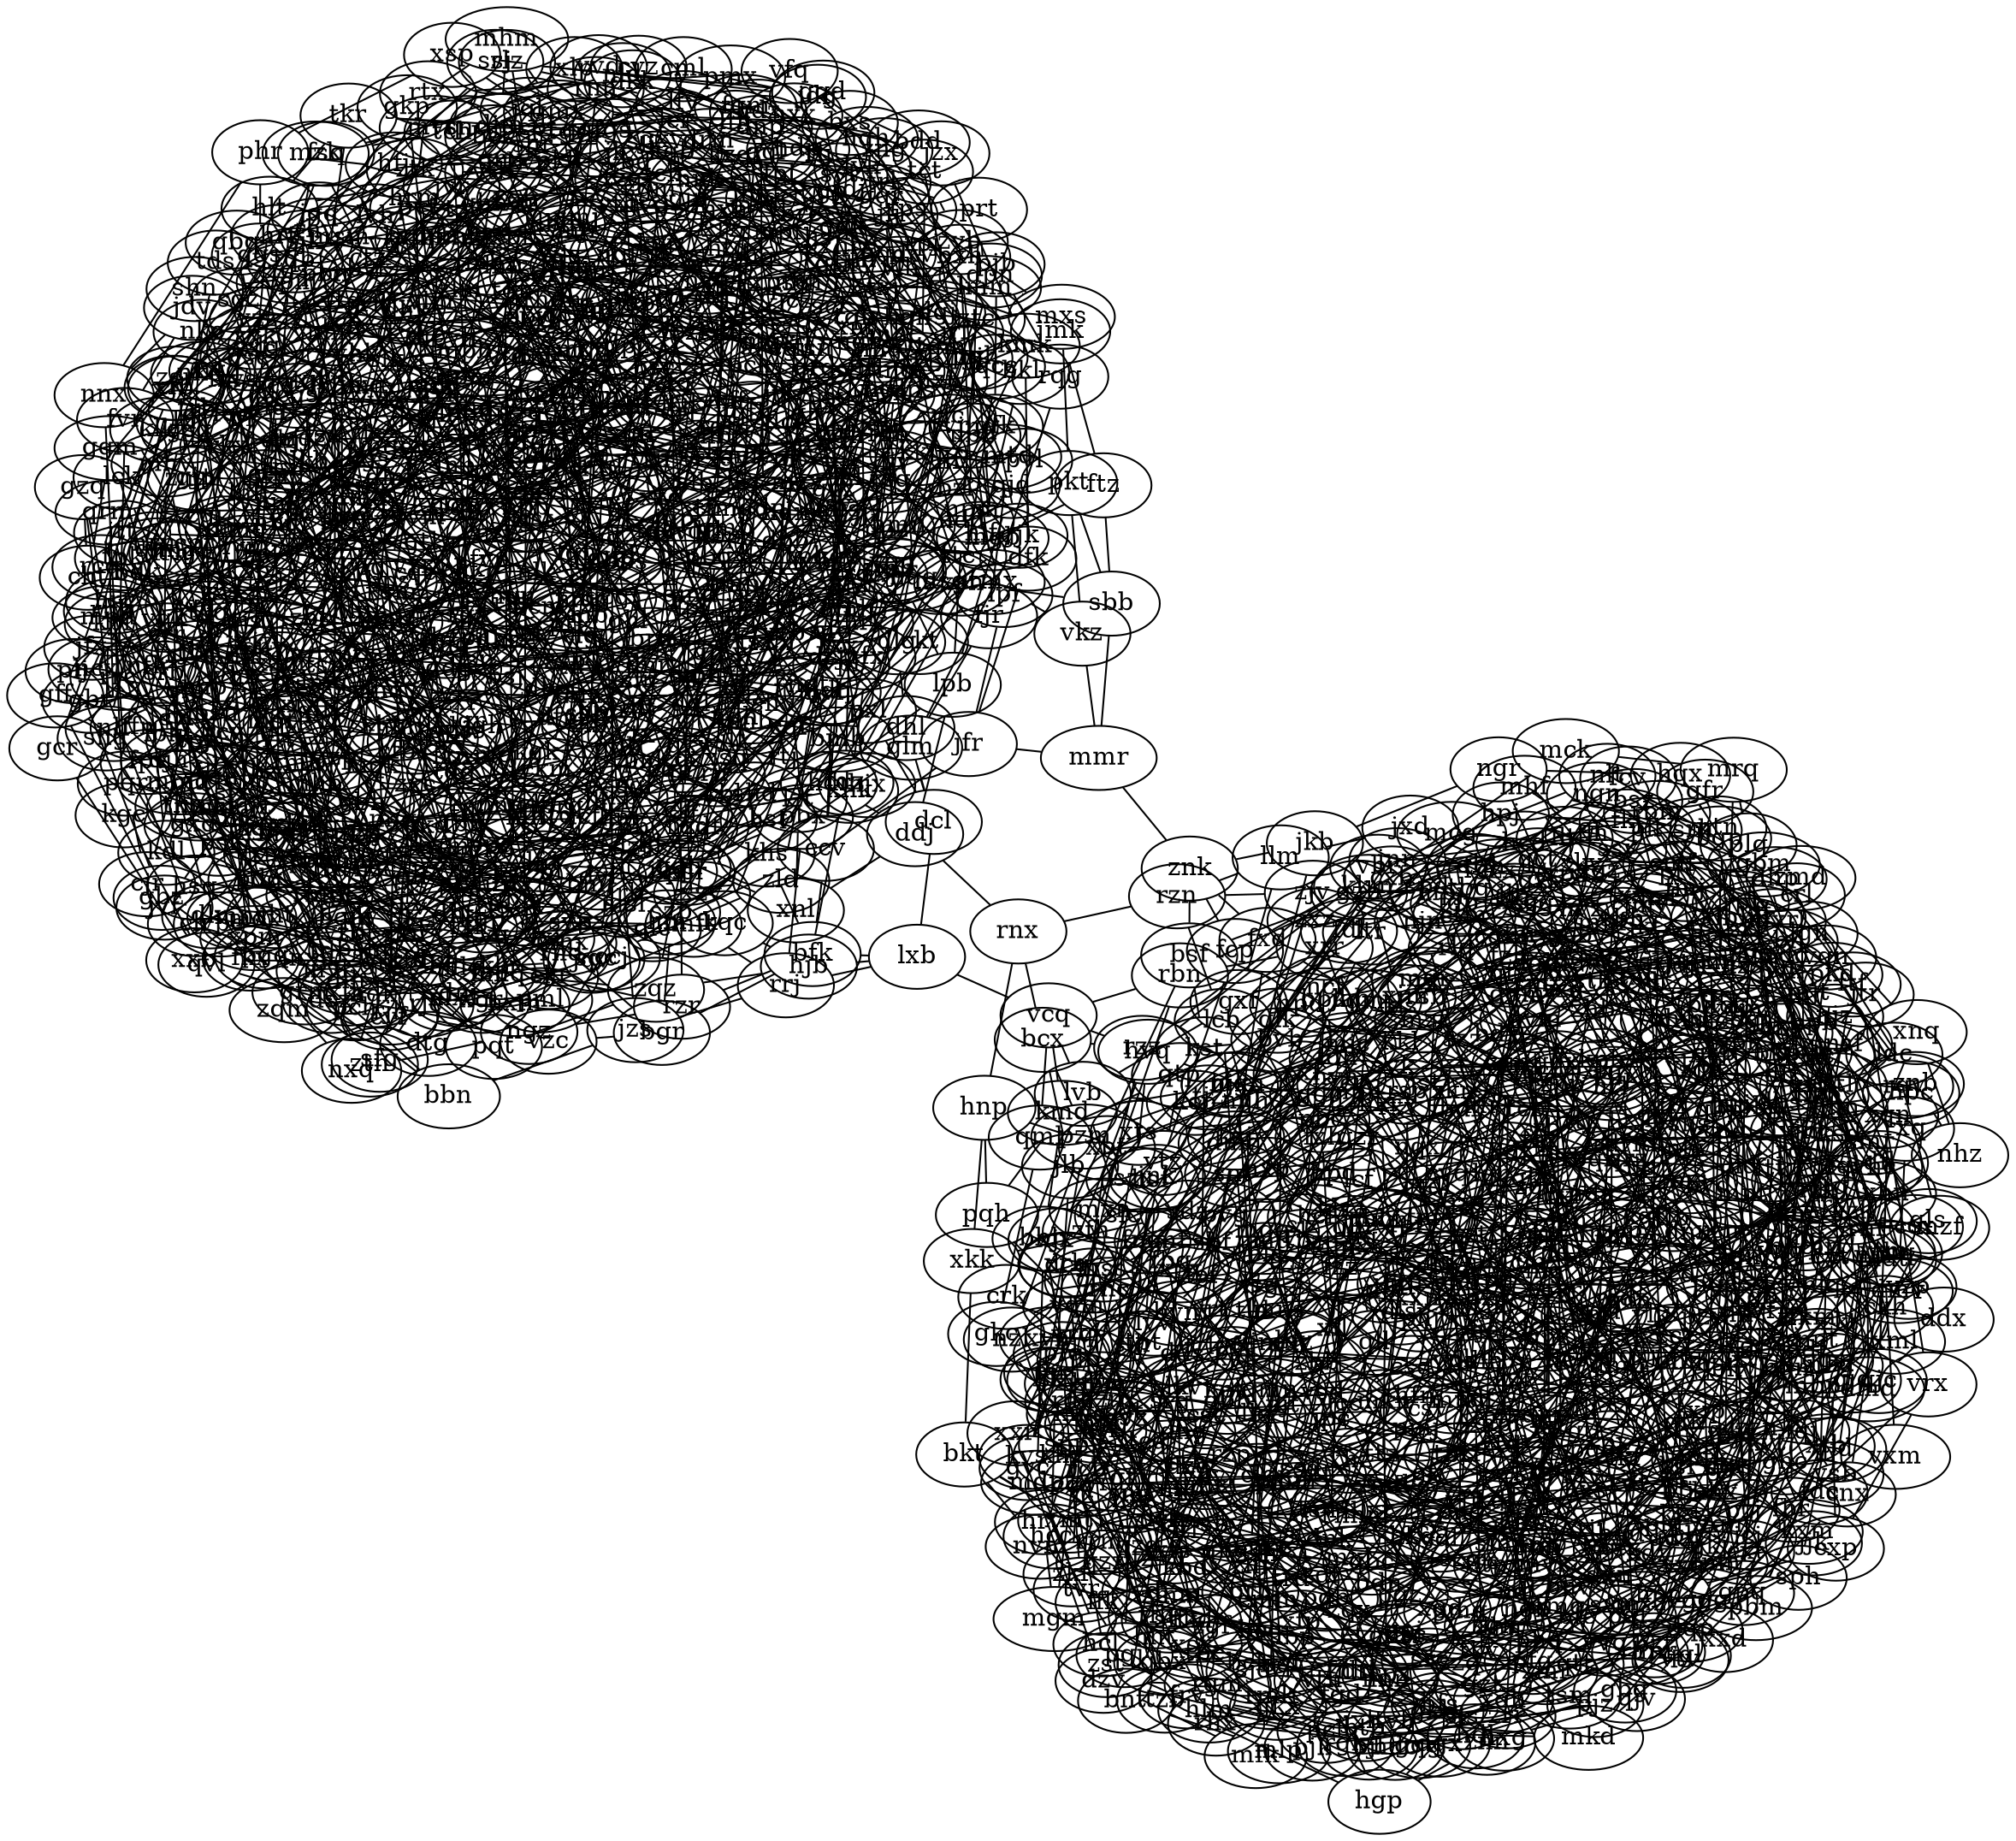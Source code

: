 graph G {
  layout = neato;
  mxr -- qgn;
  mxr -- jjg;
  mxr -- gdm;
  lmm -- hdm;
  lmm -- zng;
  lmm -- smb;
  kzf -- dqp;
  kzf -- xcr;
  kzf -- xhz;
  kzf -- gbb;
  kzf -- cql;
  zzn -- szc;
  zzn -- htq;
  zzn -- bkp;
  zzn -- rxh;
  qml -- qtp;
  qml -- gkc;
  fng -- rcb;
  fng -- jlb;
  fng -- njt;
  plq -- dbs;
  dmd -- ksd;
  kxv -- cxz;
  kxv -- ggg;
  kxv -- ccx;
  kxv -- zrr;
  hgr -- mvk;
  hgr -- nph;
  hgr -- vlz;
  xqn -- stl;
  snv -- gfd;
  snv -- nlk;
  snv -- qhn;
  snv -- vtk;
  qcg -- kcc;
  qcg -- nzq;
  mtd -- trl;
  mtd -- gmv;
  mtd -- fjr;
  mtd -- gfk;
  jxd -- llm;
  shr -- sjv;
  shr -- xfv;
  fct -- lzv;
  fct -- stk;
  fct -- qll;
  zzg -- ngn;
  zzg -- qdj;
  fvr -- rxs;
  xxb -- zqm;
  jlb -- stt;
  lkb -- vpt;
  lkb -- mqk;
  lkb -- kxp;
  vfg -- tjm;
  vfg -- pgh;
  lpb -- hst;
  kvz -- rlv;
  ztq -- hpn;
  ztq -- lmx;
  ztq -- pfg;
  ztq -- vnd;
  ztq -- ccz;
  ckr -- snk;
  ckr -- rzr;
  ckr -- mcj;
  fqz -- ksd;
  fqz -- dbs;
  fqz -- fzh;
  lkf -- smm;
  qcz -- rlm;
  mgr -- snx;
  xjs -- ghl;
  xjs -- qxv;
  xjs -- qhq;
  xjs -- lbq;
  mpf -- fsn;
  mpf -- chk;
  mpf -- szg;
  mpf -- lfh;
  gpq -- hdl;
  gpq -- jcj;
  gpq -- vvq;
  gpq -- xjp;
  gpq -- tvf;
  zkf -- mdp;
  zxb -- qff;
  zxb -- cjb;
  zxb -- lxs;
  brq -- vtg;
  brq -- mzx;
  gzt -- gkx;
  gzt -- dxn;
  dps -- tqm;
  dps -- hlf;
  dps -- gqr;
  lpr -- vfb;
  lpr -- jql;
  qgl -- mkd;
  qgl -- sxm;
  hsl -- bdn;
  hsl -- dlc;
  nzf -- hlv;
  jfx -- mdl;
  jfx -- jtt;
  chk -- ktq;
  chk -- ggb;
  frd -- rxs;
  frd -- fbm;
  frd -- lxs;
  nzc -- pnl;
  nzc -- llg;
  nzc -- rln;
  nhv -- lkf;
  nhv -- njf;
  nhv -- dbr;
  mdz -- bfj;
  mdz -- rzs;
  mdz -- hsl;
  mdz -- kvt;
  tfx -- qdf;
  tfx -- xhk;
  tfx -- msg;
  tfx -- rlm;
  tfx -- qvz;
  fzz -- lbv;
  fzz -- gmj;
  fzz -- vlk;
  fzz -- csc;
  fzz -- krt;
  brn -- gbp;
  brn -- hlv;
  brn -- cqf;
  vtz -- qtp;
  vtz -- xbt;
  vtz -- nvn;
  xph -- shd;
  xph -- zjc;
  xph -- nxr;
  jlj -- xnf;
  jlj -- xgp;
  jlj -- hgj;
  dmg -- fxd;
  dmg -- tgh;
  dmg -- mjh;
  dmg -- llq;
  tzv -- xbk;
  tzv -- kvn;
  tzv -- dfg;
  tzv -- mgd;
  nlg -- vjn;
  nlg -- fmv;
  nlg -- bdl;
  mnt -- vnq;
  mnt -- ggs;
  mnt -- fsc;
  mnt -- mjt;
  fxj -- ljv;
  fxj -- gbh;
  fxj -- fbh;
  fxj -- shd;
  dfz -- ckt;
  trl -- cml;
  trl -- cvz;
  nvl -- dgl;
  nvl -- hjx;
  nvl -- tqh;
  nvl -- fbm;
  rpx -- pqf;
  rpx -- mxl;
  rpx -- ttz;
  nnn -- tkd;
  nnn -- bbh;
  nnn -- mkn;
  hjk -- pmd;
  hjk -- lmx;
  hjk -- qtp;
  hjk -- kmd;
  hjk -- jnn;
  rlz -- hrt;
  rlz -- qlr;
  lpg -- bps;
  lpg -- hqv;
  jqh -- hdh;
  jqh -- tqm;
  qbc -- bfc;
  qbc -- pkv;
  qbc -- fct;
  qbc -- rrm;
  qbc -- xqj;
  pzj -- njf;
  pzj -- lkf;
  pzj -- txr;
  pzj -- rsv;
  grm -- psl;
  grm -- kgz;
  sjh -- ctm;
  sjh -- stt;
  mqk -- lsx;
  mqk -- lbk;
  qzz -- jlp;
  qzz -- sff;
  qzz -- njt;
  cnq -- lxn;
  cnq -- tbz;
  cnq -- hcf;
  cnq -- flc;
  cnq -- pkv;
  cnq -- mvh;
  cnq -- xxn;
  smf -- tzg;
  rrj -- jzs;
  rrj -- mft;
  hfp -- hfs;
  hfp -- ptl;
  hfp -- fbh;
  hfp -- ptx;
  cgn -- hdh;
  cgn -- vpt;
  cgn -- ngh;
  cgn -- shv;
  dhr -- cqq;
  dhr -- zpb;
  dhr -- lrv;
  dhr -- vhk;
  sdl -- jcz;
  sdl -- pvt;
  rcs -- jtr;
  rcs -- qfk;
  rlt -- pbn;
  rlt -- dfm;
  rlt -- nnk;
  rlt -- hnk;
  xpm -- dlv;
  xpm -- kgp;
  hvq -- vcq;
  hvq -- bvb;
  hvq -- szx;
  hvq -- zxz;
  hvq -- tjz;
  fjs -- jtr;
  fjs -- nlq;
  fjs -- kbr;
  fjs -- sjn;
  qgs -- tcg;
  qgs -- sgm;
  qgs -- phr;
  qbp -- fhh;
  fnz -- fxr;
  fnz -- phj;
  fnz -- tld;
  bsz -- gfr;
  bsz -- gzb;
  bsz -- skc;
  bsz -- hhn;
  nlq -- njf;
  nlq -- nds;
  ghl -- kvg;
  ghl -- vvm;
  nlk -- djc;
  nlk -- sgl;
  nlk -- bqn;
  mfs -- txj;
  mfs -- qjd;
  mfs -- ktx;
  mfs -- vtx;
  vfd -- ktq;
  vfd -- gqk;
  vfd -- kzx;
  vpt -- trt;
  vpt -- czs;
  nfl -- clg;
  nfl -- qmx;
  nfl -- hbf;
  nfl -- hdp;
  qtk -- jvf;
  qtk -- bsm;
  qtk -- vzr;
  qtk -- ncx;
  qtk -- plv;
  xfl -- fkf;
  xfl -- fcr;
  xfl -- fqz;
  xfl -- qhm;
  vxm -- xtm;
  bbh -- fdr;
  bbh -- nds;
  vpl -- ckt;
  vpl -- zxr;
  vpl -- qsv;
  vpl -- gjk;
  vpl -- rjr;
  khh -- qmn;
  khh -- qfk;
  cxb -- rbm;
  ptl -- dcc;
  ptl -- vtx;
  ptl -- cft;
  xpx -- lqr;
  xmt -- tpx;
  xmt -- tpt;
  qsp -- gqx;
  qsp -- qlz;
  fgd -- bjl;
  fgd -- zrr;
  fgd -- vfn;
  pqd -- hqg;
  pqd -- bxs;
  gzf -- fcv;
  gzf -- mbf;
  gzf -- jxd;
  gzf -- cpb;
  ktx -- qnp;
  ktx -- cmd;
  lld -- tbz;
  bdd -- jdj;
  bdd -- gqr;
  xsn -- hmn;
  cqc -- qsc;
  cqc -- nmh;
  cqc -- vxt;
  cqc -- klk;
  hrl -- vvh;
  hrl -- lzv;
  xtm -- mtk;
  fmj -- xlb;
  fmj -- qbp;
  zsh -- szq;
  zsh -- jlc;
  zsh -- bfs;
  vsd -- txl;
  vsd -- cmm;
  nkk -- szp;
  nkk -- xrx;
  nkk -- kxp;
  tgh -- ngn;
  tgh -- flh;
  bfk -- ccv;
  bfk -- khs;
  bpl -- vfg;
  bpl -- pnl;
  bpl -- fgn;
  bpl -- kkj;
  bcg -- zqx;
  bcg -- zkf;
  bcg -- tld;
  kjq -- gvz;
  kjq -- vlp;
  kjq -- rnc;
  kjq -- fsc;
  qmx -- xjr;
  qmx -- bxs;
  bbz -- bnv;
  bbz -- bdx;
  fsc -- nds;
  fsc -- gmj;
  qgf -- gfd;
  qgf -- gtl;
  qgf -- jvs;
  qgf -- llg;
  qgf -- jjz;
  vff -- mgr;
  vff -- cvt;
  vff -- ssv;
  bps -- cgj;
  lck -- fnl;
  hrr -- qcm;
  hrr -- tcg;
  hrr -- cqq;
  kgc -- nnx;
  kgc -- qvl;
  kgc -- zjj;
  kgc -- pqr;
  xbp -- zmt;
  ttx -- lrp;
  tzg -- slt;
  tzg -- rlv;
  pcl -- mkd;
  pcl -- gkx;
  lnn -- zxj;
  lnn -- kvg;
  lnn -- xhk;
  bzl -- gsv;
  bzl -- kmk;
  bzl -- qdf;
  zxn -- qff;
  zxn -- nnq;
  rqv -- qxj;
  rqv -- lgn;
  rqv -- dcr;
  hhk -- prl;
  hhk -- flh;
  hhk -- ccx;
  qmd -- ngh;
  qmd -- sjf;
  qmd -- cnb;
  qzg -- sdz;
  cqf -- hbf;
  bzm -- jrb;
  bzm -- hqv;
  dhg -- drl;
  dhg -- dmg;
  dhg -- fdr;
  jtc -- lpg;
  pck -- qcc;
  pck -- hsx;
  pck -- dpz;
  pck -- nqh;
  pck -- dnt;
  znk -- bsf;
  znk -- fxd;
  znk -- mmr;
  znk -- jkb;
  jnp -- pnl;
  jnp -- vfg;
  jnp -- kgs;
  jnp -- shv;
  jnp -- vmt;
  jnp -- hrh;
  llb -- bvb;
  llb -- plq;
  hhb -- hlv;
  hhb -- mnx;
  hhb -- pvq;
  hhb -- vlv;
  hhb -- bjp;
  nhg -- fvb;
  xkk -- sdz;
  hzf -- fcv;
  cpz -- zln;
  cpz -- bfj;
  fjc -- fqz;
  fjc -- mvk;
  csg -- bzc;
  csg -- lmx;
  csg -- dls;
  csg -- mtk;
  lbx -- mxl;
  lbx -- rql;
  lbx -- gkc;
  lbx -- bdn;
  nqx -- szz;
  nqx -- bzc;
  nqx -- snt;
  nqx -- vvl;
  nqx -- snx;
  nqx -- mfc;
  hsf -- ggq;
  hsf -- kmd;
  jcz -- hbp;
  qjc -- ksl;
  qjc -- xqn;
  xjl -- kzx;
  xjl -- fvm;
  nfc -- hlf;
  nfc -- dfk;
  nfc -- xmf;
  nfc -- qsr;
  kdl -- nfh;
  kdl -- jqn;
  kdl -- zkv;
  kdl -- tpj;
  hrs -- vmt;
  hrs -- smf;
  hrs -- zvb;
  hrs -- hgj;
  pxl -- xsq;
  pbm -- svm;
  pbm -- gkb;
  pbm -- xtb;
  pbm -- gjd;
  kvt -- xxd;
  kvt -- ggs;
  nkc -- bdk;
  nkc -- zmt;
  nkc -- qcz;
  zzp -- sln;
  zzp -- cmd;
  zzp -- tvg;
  rcv -- cpr;
  rcv -- plj;
  rcv -- fkx;
  rcv -- cqq;
  sjs -- ffq;
  sjs -- bps;
  psg -- xrd;
  psg -- mjr;
  psg -- vvn;
  qtt -- bnv;
  qtt -- bqf;
  qtt -- qxj;
  qtt -- smm;
  bgd -- btb;
  bgd -- tsm;
  bgd -- xrb;
  gxd -- tcg;
  tgr -- kvp;
  chp -- dpl;
  chp -- xbp;
  gzp -- kgp;
  gzp -- bps;
  gzp -- pdq;
  gzp -- nmd;
  fps -- lbq;
  ccj -- khs;
  ccj -- qnp;
  ftt -- tfj;
  ftt -- hdj;
  ftt -- sxm;
  ftt -- zzg;
  ftt -- cql;
  rzz -- vbr;
  dhl -- dlg;
  vkv -- mcj;
  vxq -- qrj;
  vxq -- xmg;
  vxq -- rkx;
  vxq -- qjg;
  pch -- dlt;
  pch -- fkx;
  pch -- qvl;
  pch -- ztn;
  lpf -- msg;
  lpf -- rlc;
  lpf -- jfr;
  rrh -- bqf;
  rrh -- rpg;
  bcx -- rnx;
  bcx -- pzm;
  bcx -- jlb;
  bcx -- rzz;
  lrh -- qbz;
  jmk -- ftz;
  jmk -- rqg;
  jmk -- hzn;
  jnq -- nmh;
  jnq -- mgb;
  jnq -- hzn;
  lzt -- ttc;
  txr -- hgr;
  vxt -- nnq;
  mcg -- bvb;
  mcg -- ctm;
  hxs -- xjp;
  hxs -- dmv;
  pqt -- vlv;
  pqt -- vtk;
  vns -- pxl;
  vns -- jqh;
  vns -- bzl;
  vns -- rgb;
  vns -- xph;
  vns -- gfd;
  hnk -- rkb;
  tkq -- lck;
  lbq -- hph;
  lbq -- lgk;
  hqh -- nxx;
  hqh -- vfq;
  hqh -- fjp;
  mjq -- cvf;
  mjq -- sjs;
  mjq -- ljm;
  rtt -- vpc;
  rtt -- rgx;
  rtt -- bqv;
  rtt -- bvv;
  ncx -- cqq;
  lvh -- mpb;
  lvh -- qhh;
  lvh -- chq;
  lvh -- nzf;
  pnj -- gjd;
  pnj -- sql;
  pnj -- cgx;
  pnj -- sls;
  ffk -- tbc;
  ffk -- rzp;
  ffk -- srg;
  ffk -- rrm;
  rxx -- hzf;
  rxx -- hpj;
  rxx -- cgx;
  rxx -- fnf;
  rxx -- fng;
  kkl -- kkq;
  kkl -- fqz;
  vbq -- mzf;
  vbq -- nvr;
  rkb -- xmf;
  pvg -- qmn;
  dsz -- ffx;
  dsz -- kgp;
  dsz -- hmq;
  dsz -- xxb;
  xml -- cql;
  xml -- qfk;
  xml -- lld;
  kbd -- lkf;
  kbd -- pcl;
  kbd -- vdj;
  bvk -- qcg;
  bvk -- nvg;
  bvk -- cpf;
  bvk -- vlr;
  ggb -- kqn;
  ggb -- tph;
  fkp -- dgl;
  fkp -- mdl;
  fkp -- nfc;
  gzz -- jsg;
  gzz -- mjh;
  mjh -- tbz;
  mjh -- jkb;
  tgn -- qnp;
  tgn -- cnb;
  bbb -- kmd;
  bbb -- mdp;
  bbb -- cxb;
  xzb -- xsr;
  xzb -- bkl;
  xzb -- tdq;
  phq -- hlm;
  phq -- dqp;
  phq -- kdj;
  cxp -- hpn;
  cxp -- nbg;
  cxp -- vrx;
  cxp -- dqp;
  ztc -- hqh;
  ztc -- ndd;
  ztc -- vqg;
  ztc -- nkt;
  vbt -- bcg;
  vbt -- skc;
  vbt -- vxm;
  vbt -- nnm;
  bqn -- ttc;
  bqn -- gqr;
  ttt -- kdz;
  ttt -- ccq;
  ttt -- txr;
  ttt -- fnf;
  ttt -- hcc;
  kls -- kkm;
  bvb -- hcf;
  dlv -- xhm;
  dlv -- lbk;
  hnl -- chp;
  hnl -- nhg;
  hnl -- tch;
  bgr -- bfk;
  xfs -- qcx;
  xfs -- qzg;
  rsb -- szx;
  rsb -- gcn;
  rsb -- qgn;
  rsb -- kbr;
  nlx -- xhm;
  nlx -- qdf;
  tdj -- dnj;
  tdj -- xrx;
  tdj -- jgh;
  tdj -- frd;
  qhj -- rpq;
  qhj -- xpf;
  qhj -- ghz;
  xhm -- vxt;
  rrn -- qmv;
  rrn -- cqz;
  rrn -- tjm;
  bhn -- kff;
  bhn -- tch;
  vjs -- ttc;
  vjs -- npb;
  vjs -- ttx;
  nmd -- pvt;
  nmd -- djc;
  nmd -- vzz;
  hfn -- bdl;
  hfn -- njt;
  hfn -- tbt;
  hfn -- tbl;
  cjb -- tpk;
  cjb -- nnc;
  mbf -- gmj;
  hlr -- jpk;
  hlr -- kls;
  hlr -- hhk;
  jjg -- vpk;
  jjg -- lld;
  jjg -- vbq;
  bnt -- lkv;
  bnt -- mlp;
  bnt -- zst;
  bnt -- rhx;
  fqq -- zmt;
  fqq -- vxt;
  fqq -- vhr;
  zfh -- rbn;
  zfh -- rzs;
  zfh -- gvz;
  zfh -- bbm;
  mxl -- xgd;
  qhg -- xfp;
  qhg -- qll;
  cmf -- rpl;
  smb -- xsn;
  smb -- dfm;
  trb -- smf;
  trb -- nrn;
  glk -- xts;
  glk -- xpx;
  glk -- vbr;
  glk -- szz;
  kzj -- lcf;
  srg -- mgr;
  fgs -- tkr;
  fgs -- qlr;
  fgs -- thd;
  fgs -- vlh;
  zjc -- cjz;
  zjc -- jqv;
  zrz -- hnk;
  zrz -- kkj;
  zrz -- tgr;
  zrz -- trl;
  zrz -- mgd;
  zrz -- vkv;
  xxf -- jlb;
  xxf -- ssg;
  xxf -- bdl;
  xxf -- lkv;
  xxf -- gqx;
  szf -- hhx;
  szf -- cvq;
  kzq -- nld;
  kzq -- nxv;
  kzq -- pqd;
  kzq -- dfg;
  bzc -- zkn;
  cjr -- vpc;
  snt -- lcb;
  snt -- qfx;
  snt -- klz;
  snt -- rcb;
  snt -- sml;
  ztf -- khh;
  ztf -- fgd;
  gmb -- jdq;
  gmb -- mgg;
  gmb -- rjr;
  ngh -- hmn;
  blx -- sht;
  blx -- nxh;
  blx -- xmf;
  bpk -- zkn;
  bpk -- bdx;
  htq -- cvq;
  htq -- sdf;
  htq -- xtb;
  hpn -- rgm;
  hpn -- bnv;
  hpn -- nlq;
  dkl -- fzn;
  dkl -- hdh;
  dkl -- lkb;
  kmk -- jzx;
  kmk -- lvk;
  kmk -- dfk;
  kmk -- bkl;
  tch -- qpm;
  gqd -- pmx;
  gqd -- hdp;
  vzz -- klk;
  tbc -- lbv;
  tbc -- nnn;
  tbc -- rhx;
  cxz -- fxr;
  kdj -- qcx;
  bck -- mgd;
  nvg -- nnx;
  nvg -- jgh;
  jjd -- dmv;
  jjd -- bbh;
  jjd -- mkd;
  jjd -- sxm;
  jjd -- vhc;
  gkb -- qzg;
  gkb -- bjl;
  npz -- vtf;
  npz -- ndd;
  npz -- kqn;
  lkv -- rql;
  lkv -- kzj;
  vvd -- jql;
  vvd -- ljs;
  vvd -- ldn;
  gbp -- dpl;
  xfh -- kks;
  xfh -- qcx;
  xfh -- klz;
  xfh -- rsv;
  fpf -- rsp;
  fpf -- ksl;
  fpf -- gdm;
  fpf -- ttz;
  fpf -- vrt;
  rlq -- jst;
  rlq -- zjv;
  rlq -- jkf;
  rlq -- sbh;
  bsn -- cgj;
  bsn -- lck;
  bsn -- xpm;
  xcm -- xtb;
  xcm -- rlb;
  xcm -- rcs;
  gpb -- vtv;
  hxm -- dht;
  hxm -- tdq;
  hxm -- bqm;
  hxm -- hdk;
  rbn -- kkm;
  rbn -- xrr;
  zmf -- xbt;
  zmf -- zzg;
  rtx -- rkx;
  rtx -- vfq;
  rtx -- rlz;
  rtx -- hrm;
  xdx -- vtf;
  xdx -- rnl;
  bkl -- xgp;
  bkl -- hlf;
  rxq -- vff;
  rxq -- mnt;
  rxq -- dmv;
  rxq -- hrj;
  zgm -- vxm;
  zgm -- vlk;
  tdc -- vjn;
  tdc -- rbm;
  tdc -- dlc;
  rxh -- xks;
  rxh -- kdj;
  hlg -- njz;
  hlg -- fdf;
  hlg -- zgd;
  hlg -- xdt;
  hlg -- gcn;
  sjn -- sdz;
  skc -- hcd;
  nvn -- jst;
  nvn -- slc;
  nvn -- lcf;
  nvn -- ncf;
  crl -- dlc;
  bdx -- grj;
  mbp -- ggg;
  mbp -- vrx;
  mbp -- fdc;
  mbp -- zpp;
  bfj -- nsf;
  bfj -- hxs;
  jlp -- dds;
  jlp -- zkf;
  fvc -- xks;
  fvc -- grz;
  fvc -- mdp;
  nst -- dfg;
  jdq -- nmf;
  jdq -- dzt;
  jdq -- ccv;
  qgh -- xcf;
  qgh -- hdr;
  qgh -- rkh;
  qgh -- hfp;
  vrs -- dgl;
  kpg -- ljf;
  kpg -- kcc;
  blj -- dmv;
  blj -- mjt;
  blj -- sbh;
  blj -- pkd;
  blj -- plq;
  jrb -- zld;
  jrb -- hmq;
  jrb -- shv;
  jrb -- lxs;
  jrb -- jbq;
  ghc -- txr;
  ghc -- pns;
  ghc -- nbg;
  ghc -- dbs;
  jpk -- xlb;
  jpk -- zkt;
  gsg -- tkq;
  gsg -- trb;
  gsg -- rrs;
  gsg -- slk;
  kpf -- vzz;
  kpf -- psl;
  rsg -- ntb;
  zms -- kvp;
  zms -- qvz;
  zms -- dlm;
  zms -- cnb;
  bgp -- bpb;
  bgp -- grj;
  bgp -- crl;
  bgp -- hqx;
  fdf -- mjt;
  xzc -- cmd;
  xzc -- fmq;
  xzc -- bcm;
  xzc -- dps;
  dgt -- mvh;
  fmq -- zlg;
  hlt -- zsr;
  hlt -- xmg;
  drv -- qsr;
  drv -- lbk;
  drv -- vlr;
  pns -- ctf;
  pns -- csc;
  pns -- kgh;
  ggq -- zkn;
  ggq -- tbl;
  ggq -- xrr;
  stk -- zrj;
  pfc -- zxf;
  pfc -- tvr;
  pfc -- ztf;
  pfc -- gzb;
  dhp -- ssg;
  dhp -- bjt;
  hlm -- vlp;
  xsp -- sjv;
  xsp -- phr;
  xsp -- tgr;
  xsp -- xlp;
  nrn -- ljv;
  nrn -- nnk;
  nrn -- jbc;
  lxt -- lqr;
  lxt -- mpg;
  lxt -- kdz;
  jdv -- fvr;
  jdv -- nnx;
  jdv -- zgs;
  jdv -- vfd;
  tqb -- nkc;
  tqb -- fmq;
  tqb -- jvr;
  tqb -- cpk;
  gzq -- jtt;
  gzq -- mpd;
  gzq -- cht;
  bhv -- jcj;
  jzq -- rjj;
  jzq -- ttj;
  jzq -- lgm;
  jzq -- lxn;
  jzq -- nxp;
  tkr -- pbn;
  tkr -- djm;
  tkr -- hlt;
  tdl -- xks;
  tdl -- kpt;
  tdl -- zkn;
  tdl -- qsp;
  xzv -- kgk;
  xzv -- ggb;
  xzv -- nqt;
  jdg -- cml;
  jdg -- rlz;
  jdg -- nhg;
  jdg -- jzx;
  dfk -- jfr;
  jst -- tlb;
  dzv -- mfk;
  dzv -- pcl;
  dzv -- xxr;
  dzv -- rgm;
  rxg -- nkt;
  rxg -- scq;
  rxg -- bsj;
  rxg -- msg;
  bsc -- djc;
  bsc -- fbm;
  pgh -- gqd;
  tjm -- zmt;
  tjm -- tlk;
  cdl -- dmd;
  cdl -- xrc;
  pml -- svp;
  pml -- kqc;
  brb -- tcq;
  brb -- tsv;
  brb -- pgj;
  brb -- tvf;
  bjp -- fvp;
  bjp -- tvg;
  fnm -- qjc;
  fnm -- tbl;
  fnm -- qgl;
  fnm -- gqg;
  bjt -- njf;
  bjt -- gqx;
  jrf -- dlg;
  jrf -- bdd;
  jrf -- qxv;
  tbl -- kbr;
  kkj -- zdb;
  kkj -- xsn;
  mhm -- gkp;
  mhm -- qmx;
  mhm -- kvz;
  mhm -- djm;
  tds -- qhj;
  tds -- ztk;
  tjz -- xcr;
  rql -- kgh;
  rql -- fdr;
  pvq -- mjq;
  pvq -- nst;
  pvq -- rlv;
  pvq -- vqk;
  pvq -- thd;
  xgz -- pzv;
  xgz -- jnn;
  xgz -- vqn;
  pgq -- bbn;
  pgq -- tpk;
  bmj -- xsq;
  sml -- zpj;
  kqc -- mnx;
  kqc -- nmh;
  kqc -- hjb;
  dcr -- zzg;
  dcr -- kgb;
  bpb -- hpc;
  bpb -- gjd;
  bpb -- fsc;
  bpb -- pvk;
  bvv -- gbh;
  jsg -- jjk;
  jsg -- krz;
  jsg -- cmx;
  gsj -- pdq;
  gsj -- bqm;
  gsj -- nnc;
  gsj -- vjj;
  gsj -- nfh;
  cgx -- xkv;
  cgx -- gmj;
  tbt -- pqf;
  tbt -- bdn;
  cdq -- vvn;
  cdq -- nld;
  cdq -- dpz;
  cdq -- jlj;
  cdq -- xjs;
  cdq -- snd;
  cdq -- drm;
  cdq -- xmf;
  scr -- dpz;
  scr -- gtn;
  scr -- sjv;
  fqc -- pmx;
  fqc -- zng;
  fqc -- nsr;
  fqc -- rvr;
  fqc -- jql;
  fqc -- xlp;
  sxm -- stl;
  vtj -- drm;
  vtj -- xjr;
  vtj -- fvr;
  vrq -- dds;
  vrq -- zsh;
  vrq -- csc;
  vrq -- rzz;
  fhh -- cmx;
  nxp -- cxz;
  nxp -- tjz;
  nxp -- svk;
  nxp -- lcb;
  nxp -- dzq;
  nxp -- fhh;
  pbx -- fvj;
  pbx -- sgl;
  pbx -- jbq;
  pbx -- rrj;
  pbx -- npm;
  pld -- gxq;
  pld -- zmm;
  pld -- gjd;
  pld -- bvd;
  vvh -- dls;
  vvh -- lbf;
  hdj -- sxm;
  hdj -- vpq;
  rxs -- cjr;
  rxs -- crr;
  hrx -- rsv;
  hrx -- njz;
  hrx -- qgn;
  hrx -- pdf;
  ltr -- pvg;
  ltr -- gcb;
  ltr -- lcb;
  lsx -- xxc;
  lsx -- qhj;
  jlc -- vjn;
  pkv -- tcq;
  xvr -- zkt;
  xvr -- bdx;
  vjj -- xbp;
  vjj -- bgr;
  npm -- zvb;
  npm -- rzb;
  npm -- jrn;
  slk -- pbv;
  slk -- dql;
  slk -- fgr;
  slk -- kgs;
  slk -- gjp;
  rxd -- fpl;
  rxd -- lqg;
  zpp -- ctf;
  zpp -- phj;
  ljs -- tgn;
  vcq -- qml;
  vcq -- lvb;
  vcq -- kmd;
  vcq -- rbn;
  vcq -- lxb;
  mqx -- zng;
  mqx -- txj;
  mqx -- zxb;
  mqx -- jnq;
  mqx -- vfs;
  zxz -- hcd;
  zxz -- hkr;
  zxz -- hpj;
  ffn -- qlp;
  smr -- pdf;
  smr -- hmz;
  tct -- rkb;
  tct -- zvb;
  tct -- jkx;
  tct -- vfq;
  rcq -- zsr;
  rcq -- lbk;
  rcq -- ffn;
  rvs -- cqq;
  rvs -- fsq;
  rvs -- nzt;
  qfh -- sgm;
  qfh -- cnb;
  bzt -- gxq;
  bzt -- kks;
  bzt -- krz;
  bzt -- pmg;
  sxh -- sdl;
  sxh -- rvr;
  sxh -- zsp;
  sxh -- bhn;
  sxh -- rrs;
  zpl -- qsc;
  zpl -- fvp;
  zpl -- hqv;
  zpl -- vhr;
  vmt -- jdj;
  vmt -- zxj;
  vmt -- ckt;
  qxt -- llb;
  qxt -- rrk;
  qxt -- gqx;
  mxz -- jcj;
  mxz -- cnx;
  mxz -- xhz;
  mxz -- fvc;
  fsz -- fgn;
  fsz -- vzr;
  fsz -- sps;
  fsz -- nnk;
  fsz -- nfl;
  tzj -- jbq;
  tzj -- nzt;
  tzj -- npz;
  tzj -- dvl;
  tzj -- jqh;
  dcj -- zld;
  dcj -- ljf;
  cql -- zhb;
  fgm -- brc;
  fgm -- sch;
  fgm -- psg;
  fdc -- prl;
  fdc -- cxt;
  fdc -- qjv;
  fdc -- rxh;
  ssj -- lfv;
  ssj -- gqd;
  ssj -- sjk;
  ssj -- tch;
  xnl -- xzv;
  xnl -- fjl;
  xnl -- lzt;
  xnl -- ddj;
  hdm -- szp;
  hxg -- jgb;
  hxg -- rgk;
  hxg -- drl;
  hxg -- tsm;
  rtj -- tmx;
  rtj -- hst;
  rtj -- rnd;
  rtj -- jjz;
  rtj -- qlc;
  rtj -- hph;
  vjn -- njz;
  rlb -- cvq;
  rlb -- xks;
  rlb -- grj;
  rlb -- kgh;
  zvr -- hrv;
  zvr -- qbx;
  zvr -- jnk;
  zvr -- pgz;
  dlx -- bgn;
  dlx -- nsf;
  dlx -- fnz;
  dlx -- gcb;
  rmv -- qsr;
  rmv -- bsn;
  rmv -- gbp;
  rmv -- lxs;
  prt -- nbz;
  prt -- lmm;
  prt -- jzx;
  nnm -- qdz;
  nnm -- pmd;
  nnm -- zkf;
  nnm -- xgd;
  xxr -- slc;
  xxr -- bvn;
  lnq -- tfx;
  lnq -- svt;
  lnq -- bjp;
  lnq -- jtc;
  lnq -- hdp;
  cqz -- fbm;
  cqz -- xrd;
  khz -- xfp;
  khz -- sff;
  khz -- sjz;
  khz -- crk;
  gvc -- ljk;
  gvc -- frv;
  gvc -- xrh;
  gvc -- lbf;
  qkd -- kgk;
  qkd -- xbp;
  qkd -- gmv;
  qkd -- hsq;
  fbr -- pgz;
  fbr -- gls;
  fbr -- tfj;
  bbs -- brn;
  bbs -- qjg;
  bbs -- vqg;
  bbs -- mhp;
  bbs -- xgn;
  src -- kgh;
  dlt -- cqf;
  dlt -- qpm;
  dlt -- vfs;
  dlt -- hmn;
  dlt -- fzn;
  qct -- tbq;
  qct -- ctm;
  qct -- qdj;
  qct -- xcr;
  ldc -- fdf;
  ldc -- hpc;
  ldc -- mzf;
  mjd -- tfh;
  mjd -- nzl;
  mjd -- lhn;
  mjd -- sql;
  sbm -- ktx;
  sbm -- qff;
  sbm -- kvz;
  sbm -- qbq;
  qcm -- kff;
  qcm -- gsv;
  nkd -- mjz;
  nkd -- snc;
  nkd -- cpr;
  gqg -- vsc;
  ntn -- ksd;
  ntn -- hpj;
  ntn -- fcv;
  rdh -- xsx;
  rdh -- bbb;
  rdh -- rnc;
  rdh -- mvh;
  zbc -- kgs;
  mfc -- qdj;
  mfc -- xqj;
  mfc -- vlp;
  fdl -- llm;
  fdl -- qlz;
  fdl -- gdm;
  fdl -- hvz;
  fdl -- xrh;
  mlp -- qjv;
  mlp -- frv;
  mlp -- zln;
  lxb -- dcl;
  lxb -- bfk;
  lxb -- rrj;
  lxb -- hjb;
  czs -- bqv;
  vrt -- ssd;
  fsq -- nkd;
  fsq -- snc;
  rdf -- mzj;
  rdf -- szj;
  rdf -- tgt;
  rdf -- phq;
  rdf -- fnf;
  llq -- pmg;
  llq -- zln;
  llq -- mpg;
  llq -- gpb;
  lnl -- ggm;
  lnl -- hrt;
  lnl -- lfl;
  lnl -- rvs;
  lnl -- rkh;
  lnl -- cvl;
  xjr -- npb;
  qsc -- fnl;
  plv -- chq;
  dlm -- llg;
  dlm -- vtk;
  mpd -- bps;
  mxn -- gbb;
  mxn -- fcr;
  mxn -- qml;
  mxn -- kkl;
  qhn -- cbc;
  qhn -- qdg;
  qhn -- ffq;
  ptx -- vhr;
  ngf -- qvz;
  ngf -- tlx;
  ngf -- lqg;
  rnl -- ktq;
  rnl -- rgx;
  rnl -- vzr;
  rnl -- qbz;
  vtk -- dtg;
  mgg -- dnt;
  mgg -- cnb;
  mgg -- kgk;
  mgg -- vtx;
  cxt -- vrx;
  cxt -- xfp;
  tfh -- xfs;
  tfh -- zgf;
  fsj -- tlk;
  fsj -- mjz;
  fsj -- cfb;
  fsj -- zqz;
  ntb -- vzr;
  ntb -- vvm;
  zgd -- qrz;
  zgd -- cvq;
  kgz -- dnj;
  kgz -- xjr;
  kgz -- cjz;
  pkh -- bck;
  pkh -- hfj;
  pkh -- vqh;
  nzt -- kcc;
  nzt -- slb;
  vbr -- fxr;
  rcp -- hdh;
  rcp -- tjm;
  rcp -- sbm;
  rcp -- rlv;
  pmg -- rnr;
  mpj -- fxd;
  mpj -- zpp;
  mpj -- vlf;
  mpj -- zjm;
  msm -- zlm;
  msm -- lkb;
  sns -- lqr;
  sns -- llb;
  sns -- hpc;
  sns -- npr;
  jxb -- xnf;
  jxb -- mvt;
  jxb -- qnp;
  mrq -- gfr;
  mrq -- plq;
  qgn -- nvn;
  szz -- vsd;
  szz -- txn;
  ltq -- xpf;
  jbc -- ttx;
  jbc -- xjl;
  ckh -- tfj;
  ckh -- kdz;
  ckh -- rcs;
  njf -- gpb;
  mkn -- jst;
  mkn -- kmq;
  mkn -- kgb;
  ttj -- mgq;
  ttj -- bgn;
  ttj -- rrk;
  nlh -- xmq;
  nlh -- zjc;
  nlh -- psr;
  nlh -- cpk;
  kpb -- svk;
  kpb -- vpq;
  kpb -- ssv;
  kpb -- gzz;
  kpb -- xjp;
  dfg -- ctk;
  dfg -- vjj;
  dcg -- vrt;
  dcg -- kmq;
  dcg -- hvq;
  dcg -- mpg;
  dcg -- crk;
  tvf -- nns;
  lrv -- slb;
  lrv -- jkx;
  lrv -- ldn;
  lrv -- zlm;
  lrv -- ptl;
  ggg -- tpx;
  ggg -- gkj;
  hrh -- bsc;
  hrh -- dhx;
  hrh -- ghz;
  pmj -- tfj;
  tqm -- nxx;
  zrr -- gpb;
  zrr -- zqx;
  kzx -- rnd;
  kzx -- hst;
  dbs -- snx;
  pqr -- cjr;
  pqr -- hrr;
  pqr -- hvd;
  pqr -- bsn;
  nnk -- ljv;
  nnk -- cvl;
  nnk -- nxr;
  hkr -- vvh;
  hkr -- trd;
  hkr -- flz;
  hkr -- qtp;
  hkr -- cmf;
  qsv -- xhm;
  qsv -- xrz;
  mxs -- fps;
  mxs -- dpn;
  mxs -- qcc;
  mxs -- pkt;
  zgf -- tvb;
  zgf -- rmk;
  ggm -- trt;
  hfj -- vtb;
  hfj -- sdl;
  hfj -- cpk;
  dtl -- jlf;
  dtl -- mhz;
  dtl -- mzx;
  dtl -- fvf;
  dtl -- svd;
  sbb -- ftz;
  sbb -- xsn;
  sbb -- mmr;
  mgb -- rsg;
  mgb -- xhk;
  mgb -- pgh;
  xlv -- jgh;
  xlv -- smb;
  xlv -- lfd;
  xlv -- hqv;
  rhx -- hlm;
  rhx -- rcb;
  rhx -- gqg;
  ccd -- lcf;
  ccd -- xhn;
  ccd -- fnz;
  ccd -- tlb;
  ccd -- dxn;
  ccd -- smr;
  psr -- nnq;
  psr -- rnd;
  nxr -- xbk;
  qcc -- xsn;
  qcc -- htg;
  dfm -- vrs;
  blc -- lbf;
  blc -- vsd;
  blc -- slc;
  blc -- csg;
  blc -- zcp;
  blc -- bvn;
  xgm -- gcb;
  xgm -- lqr;
  xgm -- ntn;
  xgm -- mdz;
  dmr -- mxl;
  dmr -- llt;
  dmr -- lld;
  fpl -- svt;
  tpj -- vqk;
  tpj -- nkk;
  tpj -- chk;
  tpj -- rln;
  grz -- kdj;
  grz -- nlg;
  grz -- jcj;
  hhn -- ckh;
  hhn -- rxh;
  hhn -- skc;
  mss -- rrh;
  mss -- svk;
  mss -- pqh;
  fdp -- rnc;
  szx -- ccq;
  szx -- sbf;
  gtx -- djm;
  jzs -- ljm;
  jzs -- bbn;
  jzs -- hxm;
  hrj -- zhb;
  hrj -- vnd;
  hrj -- ssv;
  hrj -- hsl;
  pbv -- sln;
  pbv -- pqd;
  pbv -- rnn;
  qhh -- ntb;
  qhh -- ffq;
  tmq -- cpr;
  tmq -- zpb;
  tmq -- jqn;
  tmq -- mgg;
  tmq -- qlr;
  jrc -- rmk;
  jrc -- tbz;
  jrc -- dls;
  jrc -- bqf;
  mzf -- fqj;
  mmd -- dlh;
  mmd -- trt;
  sph -- jjk;
  sph -- kdz;
  jmv -- mjt;
  jmv -- tbq;
  jmv -- sql;
  jmv -- tdc;
  xxc -- nxr;
  xxc -- vbd;
  xxc -- ffn;
  mdx -- vhr;
  mdx -- mhp;
  mdx -- bbn;
  mdx -- tpk;
  xjp -- qbp;
  bbm -- sdz;
  bbm -- zgf;
  bbm -- xfl;
  vcc -- kgj;
  vcc -- xgd;
  vcc -- csc;
  xbk -- npb;
  zdl -- qzg;
  zdl -- mkn;
  zdl -- lgf;
  zdl -- fmv;
  zdl -- vnv;
  plj -- qlp;
  plj -- klk;
  hnp -- rnx;
  hnp -- xbt;
  hnp -- pqh;
  hnp -- xkk;
  zqz -- hjb;
  zqz -- dvl;
  zqz -- nzq;
  zqz -- pqt;
  fbh -- cbc;
  fbh -- hdk;
  fbh -- vrs;
  fbh -- cqz;
  zlg -- nnq;
  zlg -- slt;
  fxd -- ncf;
  fxd -- gmj;
  nqh -- tph;
  qnv -- xqj;
  qnv -- lbv;
  qnv -- mtk;
  qnv -- ngb;
  qnv -- mnt;
  qnv -- krt;
  flc -- fmv;
  flc -- bvd;
  flc -- zrv;
  npr -- zln;
  npr -- pqf;
  vpm -- nzf;
  vpm -- jxb;
  vpm -- xfv;
  vpm -- nvg;
  gbz -- hvd;
  gbz -- nxh;
  gbz -- plj;
  kbl -- glm;
  kbl -- shd;
  kbl -- bcm;
  kbl -- vjs;
  kbl -- blx;
  lvk -- kzq;
  lvk -- vpt;
  lvk -- pmx;
  gdg -- ggb;
  gdg -- qjg;
  pmb -- nnq;
  pmb -- nnc;
  ddj -- xhk;
  ddj -- hjx;
  ddj -- lpb;
  hvd -- xrx;
  hvd -- xmg;
  hvd -- jbq;
  svt -- ldn;
  nfh -- fmq;
  nfh -- ctk;
  gnf -- hnl;
  gnf -- fvp;
  gnf -- psg;
  gnf -- cjb;
  nxh -- lrp;
  pzv -- gkj;
  pzv -- xhn;
  sff -- vvq;
  tgt -- mzf;
  tgt -- qkc;
  tgt -- kbr;
  phj -- jsg;
  ppg -- qkd;
  ppg -- zbc;
  ppg -- hph;
  ppg -- sht;
  ppg -- qdf;
  ppg -- mnx;
  ppg -- fkx;
  dpn -- fpl;
  dpn -- ngh;
  kcp -- mzj;
  kcp -- cnq;
  kcp -- lvb;
  kcp -- kst;
  svp -- jlf;
  hxn -- qcz;
  hxn -- nxv;
  ssv -- jxd;
  vnd -- fxh;
  vnd -- lkf;
  zrj -- nxj;
  zrj -- lvg;
  zrj -- lkm;
  tsp -- fnl;
  tsp -- kpf;
  tsp -- nlk;
  tsp -- tkb;
  vfs -- clt;
  vfs -- hdm;
  ckm -- vpc;
  ckm -- clg;
  ckm -- xzb;
  cjc -- gkx;
  cjc -- xrc;
  cjc -- jhb;
  cjc -- txr;
  scq -- vtq;
  scq -- nnc;
  scq -- cpr;
  czx -- hzf;
  czx -- ttj;
  czx -- hrl;
  czx -- kkm;
  mft -- cqz;
  mft -- lxx;
  mft -- kgp;
  lfv -- hsx;
  lfv -- tqh;
  ljv -- fvb;
  dbr -- vpx;
  dbr -- zcp;
  dbr -- kkm;
  dbr -- bjt;
  tpr -- ctz;
  tpr -- kgk;
  tpr -- bsn;
  tpr -- fvb;
  dgh -- bdl;
  dgh -- cxb;
  dgh -- rbm;
  crk -- lvb;
  crk -- xpx;
  hfs -- lgk;
  hfs -- zbl;
  qkc -- tpt;
  zbl -- kgp;
  zbl -- srb;
  nns -- mrq;
  nns -- hcd;
  xsx -- pjk;
  xsx -- bcl;
  rsv -- njt;
  rsv -- szc;
  skg -- pdf;
  skg -- jgb;
  skg -- dgh;
  skg -- fhh;
  nlf -- tdq;
  nlf -- gbr;
  nlf -- gzq;
  bvd -- sbh;
  bvd -- vpx;
  bvd -- nnt;
  bmb -- shv;
  bmb -- khs;
  vpk -- tcb;
  vpk -- dds;
  vpk -- rmk;
  pjk -- vdj;
  fdz -- hjb;
  fdz -- xrd;
  fdz -- hlf;
  fdz -- ltq;
  xrd -- czs;
  kvn -- sjk;
  kvn -- xgn;
  zmd -- cmf;
  zmd -- tbh;
  zmd -- hmz;
  rhr -- pqf;
  rhr -- bgn;
  rhr -- vtv;
  rhr -- bjl;
  mjz -- qlp;
  bhc -- dlc;
  bhc -- vqn;
  bhc -- njf;
  bhc -- dls;
  xgd -- krz;
  xgd -- mvk;
  msl -- bvv;
  msl -- pxl;
  msl -- nqt;
  rrm -- zmf;
  rrm -- vtn;
  fxh -- fzh;
  fxh -- dls;
  fxh -- sdz;
  khs -- jqv;
  hzn -- pmb;
  crr -- mjz;
  crr -- vkv;
  tbh -- khh;
  tbh -- zhb;
  tbh -- rrk;
  vzc -- bgr;
  vzc -- rjr;
  vzc -- zxn;
  vzc -- rjb;
  zsp -- fmq;
  zsp -- xsq;
  zsp -- kgk;
  ctd -- kxr;
  ctd -- mjr;
  ctd -- vtj;
  ctd -- vtb;
  ctd -- gtn;
  vnq -- nvr;
  vnq -- nhz;
  vnq -- ctf;
  xjx -- bsf;
  xjx -- crj;
  xjx -- tcq;
  hcl -- mdp;
  hcl -- xqj;
  rpg -- dlc;
  fvb -- xsn;
  glf -- ghz;
  glf -- fvm;
  glf -- fjl;
  gbm -- xtm;
  gbm -- xnq;
  gbm -- qct;
  fjv -- nhh;
  fjv -- qsv;
  fjv -- tmx;
  fjv -- lrv;
  dmh -- vtn;
  dmh -- lvg;
  dmh -- sql;
  dmh -- tpx;
  xnf -- rqg;
  xnf -- lrp;
  ggx -- hzn;
  ggx -- fqb;
  ggx -- lpf;
  ggx -- jgh;
  ggx -- sxh;
  ctz -- rlv;
  ctz -- qrj;
  ctz -- mzk;
  zjm -- bkp;
  zjm -- fjc;
  zjm -- npr;
  zjm -- mbf;
  gxf -- nph;
  gxf -- llm;
  gxf -- lvb;
  mdt -- ccx;
  mdt -- cnx;
  mdt -- flz;
  mdt -- xqn;
  pgj -- lbp;
  pgj -- hcc;
  pgj -- sml;
  jgq -- zsr;
  jgq -- lpg;
  jgq -- cml;
  jgq -- fnl;
  dgr -- tkv;
  dgr -- fbj;
  dgr -- zrj;
  dgr -- cmx;
  zdb -- xmg;
  zdb -- dht;
  zdb -- vvm;
  ztn -- bbn;
  ztn -- pkz;
  ztn -- sht;
  zvb -- vbd;
  gkp -- nld;
  gkp -- vlm;
  szq -- pmg;
  zrv -- rnr;
  zrv -- tbl;
  zrv -- gxq;
  llv -- mvt;
  llv -- qxv;
  llv -- pbq;
  llv -- vfg;
  hmz -- jhb;
  prh -- gqx;
  prh -- tdl;
  prh -- fbj;
  bfc -- gkb;
  bfc -- bhv;
  bfc -- bzc;
  xkr -- trt;
  xcf -- zbl;
  xcf -- qrj;
  xcf -- mcj;
  xcf -- jlf;
  jgb -- pzv;
  jgb -- szq;
  jgb -- jpc;
  jgb -- zqx;
  jgb -- rhr;
  jgb -- bnv;
  gtl -- pkz;
  gtl -- xjr;
  gtl -- xgn;
  mdl -- zxn;
  ddx -- xzk;
  ddx -- dmd;
  ddx -- xml;
  ddx -- cvt;
  djm -- rlv;
  nvm -- kmq;
  nvm -- csc;
  hrk -- tph;
  hrk -- khs;
  hrk -- vfb;
  hrk -- glv;
  hrk -- rzb;
  hrk -- fvj;
  lpl -- slb;
  lpl -- tlk;
  lpl -- slt;
  lpl -- fjl;
  lpl -- chq;
  xjm -- sbf;
  tvg -- rnn;
  tvg -- jtc;
  vlz -- fdp;
  vlz -- drn;
  rzb -- dps;
  zzl -- hqg;
  zzl -- zpl;
  zzl -- bzm;
  zzl -- fzn;
  gbh -- ctk;
  gbh -- ggb;
  cdh -- qlc;
  cdh -- vjs;
  cdh -- smf;
  cdh -- nlx;
  fvm -- ctk;
  fvm -- xzn;
  qrm -- nlf;
  qrm -- lbk;
  qrm -- fnl;
  qrm -- tff;
  vvf -- mnr;
  vvf -- tzb;
  vvf -- sjz;
  vvf -- vtz;
  sdf -- kks;
  sdf -- ssd;
  sdf -- bbz;
  sdf -- gzt;
  pdf -- fbj;
  rth -- vlf;
  rth -- hhn;
  rth -- bvd;
  rth -- gkj;
  bsf -- gzb;
  bsf -- kst;
  mzk -- lgk;
  hdl -- bdn;
  hdl -- drl;
  hdl -- pjk;
  rsp -- krz;
  rsp -- flh;
  vnr -- rcb;
  vnr -- qmn;
  vnr -- sjh;
  fjl -- xgr;
  fjl -- mgg;
  pmd -- rpg;
  pmd -- xcr;
  rlj -- bqn;
  rlj -- rnn;
  rlj -- dcc;
  rlj -- drm;
  vvq -- dqp;
  vqn -- rqv;
  vqn -- grj;
  xzm -- sps;
  xzm -- pbv;
  xzm -- pgv;
  xzm -- vrs;
  zlm -- ffq;
  zlm -- xmf;
  zkt -- kgj;
  zkt -- vnm;
  tzb -- rmk;
  ngr -- hqx;
  ngr -- flh;
  ngr -- stk;
  ngr -- jkb;
  dcl -- dhl;
  dcl -- glm;
  dcl -- pxl;
  mjc -- tdl;
  mjc -- pzm;
  mjc -- sql;
  mjc -- qfx;
  mjc -- vpx;
  hph -- kpg;
  cpf -- nxx;
  zgs -- mhz;
  fgn -- vhr;
  fgn -- dht;
  fgn -- hgj;
  xxk -- rkx;
  xxk -- vtq;
  xxk -- qbq;
  xxk -- pkh;
  xxk -- bps;
  rzp -- vdj;
  rzp -- pmd;
  rzp -- zbb;
  rzp -- cxz;
  fzh -- drn;
  pjz -- pjk;
  pjz -- xgd;
  pjz -- qdz;
  zqm -- zbl;
  zqm -- brq;
  thd -- vhk;
  thd -- dcc;
  thd -- dnr;
  gmv -- rlc;
  gmv -- kqn;
  gmv -- svp;
  tsv -- cdl;
  tsv -- xpx;
  tsv -- szf;
  pkt -- sbb;
  pkt -- rkb;
  pkt -- vkz;
  pkt -- smb;
  hsc -- jjg;
  hsc -- kgj;
  hsc -- gcb;
  hsc -- xcx;
  hsc -- ldc;
  njn -- tjz;
  njn -- kkm;
  njn -- lqr;
  jpc -- stt;
  jpc -- lkm;
  npd -- xkv;
  npd -- mgr;
  npd -- rsp;
  npd -- jlp;
  ssd -- lcf;
  qfk -- vfn;
  lmx -- fml;
  lmx -- nvr;
  lmx -- zbb;
  cfb -- pml;
  cfb -- bdk;
  cfb -- zbc;
  cfb -- lqg;
  cnx -- vtv;
  hhx -- xvr;
  hhx -- zrj;
  mvq -- mzk;
  mvq -- sch;
  rxv -- fmj;
  rxv -- nds;
  rxv -- sdf;
  svm -- src;
  svm -- kks;
  frh -- ssb;
  frh -- mmd;
  frh -- gff;
  frh -- msm;
  rpj -- nkt;
  rpj -- npz;
  rpj -- chq;
  hmq -- vlv;
  hmq -- gdn;
  vqm -- kvs;
  dkk -- shr;
  dkk -- jzx;
  dkk -- ztk;
  dkk -- xbk;
  hnt -- cpz;
  hnt -- btb;
  hnt -- srg;
  fcp -- npd;
  fcp -- znk;
  fcp -- bpk;
  fcp -- jnn;
  fcp -- jnk;
  zmm -- qbx;
  zmm -- vgf;
  qdg -- cvf;
  qdg -- rnl;
  qdg -- bsm;
  xgh -- trd;
  xgh -- lxt;
  xgh -- jxh;
  xgh -- zgm;
  qhq -- fqb;
  qhq -- tdq;
  qhq -- vfd;
  gjn -- ktx;
  gjn -- snc;
  gjn -- ljs;
  gjn -- vbd;
  xtb -- vxm;
  xtb -- hsl;
  sjf -- xhk;
  sjf -- brq;
  sjf -- nqr;
  sjf -- pkz;
  ksd -- bhv;
  zjj -- nmt;
  zjj -- rnd;
  zjj -- msl;
  zjj -- tkq;
  zjj -- pgq;
  zjj -- cvl;
  lfh -- xgn;
  lfh -- zng;
  lfh -- cml;
  bxs -- gqk;
  dzt -- khs;
  dzt -- rnl;
  dzt -- xkr;
  rjj -- kdz;
  rjj -- nmq;
  rjj -- ksl;
  fnh -- nmq;
  fnh -- dzq;
  fnh -- smm;
  fnh -- sls;
  qlc -- ccv;
  qlc -- bsm;
  qlc -- kqc;
  dds -- mpg;
  csv -- gvz;
  csv -- jxh;
  csv -- jtl;
  csv -- qfk;
  gvm -- ltr;
  gvm -- pvk;
  nnt -- tkv;
  nnt -- qsp;
  nnt -- qrz;
  fxx -- lfd;
  fxx -- scr;
  fxx -- dcc;
  fxx -- smb;
  fxx -- ccv;
  txl -- bgn;
  txl -- kls;
  txl -- lqr;
  xhz -- hcf;
  njt -- hgr;
  bcm -- tcg;
  sjd -- nvm;
  sjd -- njt;
  sjd -- tkd;
  sjd -- tsm;
  nqr -- pbn;
  nqr -- kvp;
  fml -- mtk;
  dnp -- gqr;
  dnp -- bck;
  dnp -- gdn;
  dnp -- lfv;
  sls -- bqf;
  pfv -- tvf;
  pfv -- kbr;
  pfv -- xxz;
  pfv -- hpj;
  xsr -- lpb;
  xsr -- nhg;
  xsr -- dnr;
  qvz -- nmf;
  nlt -- vbr;
  nlt -- crl;
  nlt -- blj;
  nhh -- sch;
  nhh -- xzn;
  vzp -- jjg;
  vzp -- vbq;
  vzp -- vlk;
  vzp -- smr;
  pkg -- kkq;
  pkg -- flz;
  pkg -- xxn;
  pkg -- mdt;
  mjr -- cjz;
  rpq -- qnp;
  rpq -- rnl;
  bkp -- lkm;
  rng -- jtc;
  rng -- zxj;
  rng -- mfs;
  rng -- ckm;
  lxn -- xtq;
  lxn -- fqj;
  tkb -- kpg;
  tkb -- pgq;
  jnk -- tpt;
  jnk -- fxh;
  gbb -- kdj;
  fsn -- kvp;
  fsn -- rrn;
  fsn -- nmh;
  fsn -- fps;
  vqg -- gtx;
  llf -- dfk;
  llf -- kkt;
  llf -- xzc;
  psl -- bmj;
  psl -- cgj;
  shn -- pbn;
  shn -- nnc;
  shn -- qbq;
  shn -- sjk;
  mvl -- jbc;
  mvl -- nlx;
  mvl -- pml;
  mvl -- dkl;
  frv -- dgx;
  frv -- hcl;
  vqh -- szg;
  vqh -- clt;
  vqh -- llf;
  gnz -- nxq;
  gnz -- mcj;
  gnz -- kgp;
  gnz -- lxr;
  gnz -- zqm;
  bhz -- rrk;
  bhz -- kks;
  pdq -- cfb;
  pdq -- kvg;
  djc -- tgr;
  djc -- hqv;
  ngz -- ckr;
  ngz -- nxq;
  ngz -- vtx;
  ngz -- grm;
  ngz -- rzr;
  kxm -- dmr;
  kxm -- pjz;
  kxm -- jjk;
  mhc -- nbz;
  mhc -- fsn;
  mhc -- brn;
  mhc -- drm;
  fqj -- xxd;
  rvr -- dpn;
  rvr -- pxl;
  zqc -- nph;
  zqc -- qcx;
  zqc -- gvm;
  zqc -- flz;
  zqc -- rpx;
  zqc -- nns;
  zst -- ccq;
  zst -- hlm;
  zst -- tkv;
  pqc -- cmx;
  pqc -- sbv;
  pqc -- svm;
  pqc -- hrl;
  xvn -- klz;
  xvn -- pzm;
  xvn -- vlp;
  vvn -- lxx;
  vvn -- hmn;
  zmr -- tkd;
  zmr -- fbr;
  zmr -- nmq;
  zmr -- fml;
  fgr -- llg;
  fgr -- pvt;
  cht -- ggm;
  cht -- hlv;
  cht -- chp;
  sln -- dlg;
  rzs -- pmj;
  rzs -- lmx;
  gjk -- dps;
  gjk -- glm;
  ggl -- prt;
  ggl -- ngf;
  ggl -- dgj;
  ggl -- msm;
  fkf -- fqj;
  fkf -- qjv;
  fkf -- lzv;
  hzz -- lfd;
  hzz -- trb;
  hzz -- xfv;
  hzz -- pkz;
  xzn -- hxn;
  tpt -- tkd;
  tpt -- gkc;
  drl -- qgl;
  drl -- zpj;
  pvl -- ftz;
  pvl -- ndd;
  pvl -- qfh;
  pvl -- hqg;
  msr -- lxr;
  msr -- hfs;
  msr -- mgc;
  msr -- kgk;
  fpv -- tjm;
  fpv -- gff;
  fpv -- tkb;
  fpv -- bsm;
  dht -- tlk;
  sbf -- kmq;
  sbf -- bbz;
  xrx -- nsr;
  ghr -- hrv;
  ghr -- kzj;
  ghr -- sbh;
  ghr -- gxq;
  hqg -- pxl;
  lvv -- qhg;
  lvv -- gzz;
  lvv -- fhh;
  lvv -- xjx;
  tnk -- ngh;
  tnk -- vtg;
  tnk -- tlx;
  tlb -- zpj;
  mgm -- kmq;
  mgm -- hrv;
  mgm -- hcl;
  hzs -- zpp;
  hzs -- cmf;
  hzs -- rbm;
  hzs -- gls;
  hzs -- fzh;
  qff -- kvg;
  fsl -- lzt;
  fsl -- glv;
  vlr -- kkt;
  vlr -- mgg;
  ttc -- ftz;
  vsb -- kgb;
  vsb -- vnm;
  vsb -- tpx;
  vsb -- lvg;
  mck -- ngn;
  mck -- kkm;
  mck -- gbm;
  mck -- mrq;
  htg -- gqr;
  htg -- ktq;
  htg -- vzz;
  xtq -- cvt;
  xtq -- nvn;
  xtq -- grj;
  xtq -- kgb;
  szg -- llg;
  szg -- dcj;
  vsc -- vtv;
  vsc -- sbv;
  szc -- qhm;
  szc -- cpz;
  szc -- xsx;
  qrz -- nds;
  qrz -- xjm;
  qrz -- qll;
  mnr -- fjc;
  mnr -- xvr;
  zfq -- gtx;
  zfq -- vbd;
  zfq -- vjs;
  qdj -- xlb;
  znx -- slc;
  znx -- phj;
  znx -- sff;
  znx -- dhg;
  kbf -- kqn;
  kbf -- xxb;
  kbf -- qnt;
  kbf -- sln;
  gdp -- rcp;
  gdp -- rnl;
  gdp -- hdm;
  gdp -- kvn;
  ffx -- bhn;
  ffx -- lrh;
  bzg -- hmz;
  bzg -- njf;
  bzg -- cxt;
  xpf -- cjz;
  xpf -- vtq;
  lqg -- lgk;
  lqg -- kxr;
  lqg -- xmq;
  pfg -- sph;
  pfg -- zgf;
  ghb -- dgl;
  cpb -- lzv;
  cpb -- djb;
  cpb -- vsc;
  cpb -- fvc;
  cpb -- vrt;
  cvz -- fsq;
  cvz -- xzn;
  cvz -- kzq;
  jfr -- zld;
  jfr -- bmb;
  jfr -- mmr;
  krt -- xfh;
  krt -- gdm;
  krt -- xrb;
  rzr -- clt;
  rzr -- bfk;
  rhv -- vvd;
  rhv -- snk;
  rhv -- tds;
  rhv -- gkp;
  rlc -- gtn;
  zxc -- zxn;
  zxc -- rgb;
  zxc -- qtk;
  zxc -- fkp;
  hbp -- clt;
  ghz -- vqk;
  gsv -- hbp;
  gsv -- dfz;
  qnz -- vhc;
  qnz -- lkf;
  qnz -- lbp;
  qnz -- mzj;
  kjk -- sgm;
  kjk -- mgc;
  kjk -- lqg;
  kjk -- ndd;
  kjk -- shr;
  ndl -- tsv;
  ndl -- qxt;
  ndl -- vnr;
  ndl -- fmv;
  bsj -- ltq;
  xts -- rnc;
  xts -- rxv;
  xts -- qml;
  rgb -- vfb;
  kgj -- mvh;
  kgj -- sjn;
  xhn -- vhc;
  xhn -- rpl;
  mhf -- xrr;
  mhf -- mcg;
  mhf -- nlt;
  mhf -- bgp;
  mhf -- vlz;
  mlc -- sgl;
  mlc -- rjb;
  mlc -- bsj;
  mlc -- jqv;
  tld -- dds;
  cbc -- xxc;
  cbc -- qpm;
  cbc -- mhz;
  xzk -- vvq;
  xzk -- mbf;
  xzk -- qjc;
  kvr -- nsr;
  kvr -- fsl;
  kvr -- nst;
  kvr -- nhg;
  jdj -- sgm;
  jdj -- xnf;
  dhx -- dnt;
  dhx -- qhj;
  dhx -- pmb;
  sjz -- bpk;
  sjz -- dlc;
  sjz -- nlg;
  qnt -- lfd;
  qnt -- cmd;
  qnt -- xrx;
  xkv -- rpl;
  vtq -- dnt;
  vtq -- jql;
  xdt -- szf;
  xdt -- bhz;
  xdt -- rql;
  xdt -- pmg;
  qvl -- gbz;
  qvl -- glf;
  cvq -- fnf;
  cvq -- cmx;
  cvq -- xrr;
  lxh -- rgx;
  lxh -- gdg;
  lxh -- lrp;
  jjz -- gdn;
  vlm -- xmj;
  vlm -- vlr;
  vlm -- cgj;
  vlm -- xzn;
  vlm -- tlx;
  prl -- vfn;
  prl -- dgt;
  fdh -- hdj;
  fdh -- xbt;
  fdh -- kkq;
  fdh -- jlc;
  xjn -- qhm;
  xjn -- hdj;
  xjn -- vdj;
  xjn -- mjh;
  xjn -- kvs;
  rzn -- llm;
  rzn -- rnx;
  rzn -- lcb;
  rzn -- zjv;
  jqr -- bvv;
  jqr -- qcm;
  jqr -- jqv;
  jqr -- dvl;
  jqr -- nzf;
  jqr -- nzt;
  jqr -- lmg;
  lxx -- xgn;
  lxx -- ghz;
  lxx -- dfz;
  rrc -- xpm;
  rrc -- kxr;
  rrc -- fvr;
  rrc -- qbz;
  zxf -- xbt;
  zxf -- kbd;
  zxf -- sbv;
  xvz -- fdr;
  xvz -- cnx;
  xvz -- vlf;
  xvz -- qxj;
  zkn -- qxj;
  zkn -- xlb;
  txn -- lgn;
  txn -- lzv;
  txn -- xqn;
  txn -- tbq;
  pll -- dgt;
  pll -- jtr;
  pll -- nsf;
  pll -- jnn;
  cvf -- xkr;
  qlr -- hbf;
  gcn -- src;
  gcn -- hhx;
  zjv -- kzj;
  rnf -- qkc;
  rnf -- xvz;
  rnf -- dcr;
  rnf -- dmd;
  pqh -- kmd;
  pqh -- vqm;
  fxk -- nxh;
  fxk -- cmd;
  tmh -- snk;
  tmh -- svp;
  tmh -- nzt;
  tmh -- hdk;
  nck -- kls;
  nck -- qzz;
  nck -- bjl;
  nck -- dds;
  vgf -- xvn;
  vgf -- xmt;
  jtq -- rxs;
  jtq -- fjv;
  jtq -- txj;
  jtq -- jkx;
  zsr -- zmt;
  spp -- qhm;
  spp -- vqm;
  spp -- hnt;
  spp -- mgn;
  fbm -- npb;
  fbm -- ptx;
  fbm -- xmq;
  mpb -- xmj;
  mpb -- glv;
  mpb -- zxb;
  mpb -- zbc;
  ccz -- mkn;
  ccz -- jkf;
  ccz -- nbg;
  fbq -- qlz;
  fbq -- xxr;
  fbq -- kzj;
  fbq -- ztf;
  zbb -- tcq;
  szp -- bgr;
  szp -- glm;
  gfk -- jdq;
  gfk -- gjk;
  gfk -- jjz;
  ndd -- lpb;
  xrz -- rgb;
  xrz -- bqv;
  xrz -- cpf;
  dzq -- lbp;
  dzq -- xhz;
  jrn -- bbs;
  jrn -- fqb;
  jrn -- txj;
  qsr -- vvm;
  qsr -- cvh;
  lhn -- vlk;
  lhn -- xxd;
  lhn -- bfs;
  qxv -- hlt;
  nxj -- ctf;
  lxr -- sdl;
  lxr -- nmf;
  kcx -- zxj;
  kcx -- fxk;
  kcx -- ljs;
  kcx -- bmb;
  mzj -- gcb;
  slx -- mhv;
  slx -- xgr;
  slx -- cmd;
  mnv -- snk;
  mnv -- mjz;
  bkt -- xmt;
  bkt -- nvm;
  bkt -- xkk;
  ftf -- tfj;
  ftf -- hvz;
  ftf -- dhp;
  ftf -- mxr;
  rjc -- dvl;
  rjc -- ccj;
  rjc -- bqm;
  rjc -- ptx;
  ssg -- ngn;
  ssb -- vtf;
  ssb -- dcj;
  ssb -- qcg;
  mvt -- tph;
  mvt -- vtg;
  mvt -- svt;
  ljm -- rlm;
  ljm -- ggb;
  ljm -- dtg;
  jvs -- cpf;
  jvs -- fsl;
  jvs -- ffx;
  jvs -- jbc;
  lmr -- hrt;
  lmr -- ghb;
  lmr -- bsj;
  lmr -- gtn;
  gbg -- pcl;
  gbg -- ggg;
  gbg -- bzg;
  gbg -- dgx;
  bqk -- nbg;
  bqk -- hhk;
  bqk -- bhz;
  bqk -- rlq;
  cft -- mnx;
  cft -- jqn;
  cft -- sjs;
  cft -- fjp;
  dnk -- dgx;
  dnk -- xxn;
  dnk -- qhg;
  dnk -- fzz;
  dbb -- dgl;
  dbb -- hmn;
  dbb -- pbq;
  lcr -- rpq;
  lcr -- mvq;
  lcr -- hdp;
  lcr -- vlh;
  jxt -- kcx;
  jxt -- nzt;
  jxt -- xbk;
  jxt -- vlm;
  cqs -- ntb;
  cqs -- cbd;
  cqs -- lck;
  cqs -- tgn;
  qdz -- fdf;
  qdz -- mvk;
  xxz -- gcb;
  xxz -- bkp;
  xxz -- nph;
  nzl -- fcr;
  nzl -- pvg;
  nzl -- pzm;
  dfl -- jpk;
  dfl -- sph;
  dfl -- hlr;
  dfl -- qxt;
  dpz -- dlm;
  dpz -- vmt;
  bmp -- nhh;
  bmp -- gdn;
  bmp -- jcz;
  bmp -- bps;
  bmp -- bmb;
  sps -- mhp;
  xxq -- lkf;
  xxq -- kxm;
  xxq -- jjk;
  xxq -- zcp;
  xxq -- szq;
  pgz -- nvr;
  qqj -- fgm;
  qqj -- fps;
  qqj -- fqq;
  qqj -- hrh;
  bdk -- qlp;
  vtb -- vtg;
  vtb -- qpm;
  hrt -- klk;
  kgh -- bcl;
  bxh -- jnq;
  bxh -- tzg;
  bxh -- bxs;
  bxh -- rlc;
  rnx -- ddj;
  ngb -- sls;
  ngb -- pjz;
  ngb -- sql;
  lsg -- snx;
  lsg -- dls;
  lsg -- ttz;
  lsg -- tfh;
  lsg -- mss;
  bfs -- gkj;
  bfs -- tvb;
  pgc -- tbt;
  pgc -- drn;
  pgc -- dmr;
  pgc -- cpb;
  dql -- zlg;
  dql -- fzn;
  dql -- bck;
  spd -- fzh;
  spd -- cxb;
  spd -- kbr;
  spd -- jkb;
  spd -- tcb;
  rln -- hqv;
  rln -- rjb;
  lbp -- zpj;
  znn -- hgp;
  znn -- qjv;
  znn -- trd;
  znn -- dxn;
  cvl -- sht;
  tff -- lrh;
  tff -- dnr;
  tff -- hrm;
  tff -- tnk;
  tff -- mmd;
  lgf -- khh;
  lgf -- lmx;
  hpd -- fdf;
  hpd -- gxf;
  hpd -- ksx;
  hpd -- vcc;
  hpd -- qll;
  hpd -- hsf;
  xrh -- lgf;
  xrh -- xkk;
  snd -- gtl;
  snd -- rxd;
  snd -- ljm;
  snd -- dbb;
  snd -- cvh;
  gvz -- rgm;
  gvz -- hrv;
  jhb -- fdp;
  jhb -- lcb;
  bvn -- ncf;
  bvn -- tbt;
  kkt -- fjp;
  lgn -- sjn;
  lgn -- bjt;
  xgp -- kcc;
  xgp -- sch;
  qfx -- stl;
  qfx -- ctm;
  fxm -- dmh;
  fxm -- pvg;
  fxm -- szj;
  fxm -- tgh;
  qnp -- xsq;
  jvf -- bsm;
  jvf -- mnv;
  jvf -- gff;
  fjr -- dlg;
  fjr -- rsg;
  fjr -- glm;
  fjr -- vkz;
  hlv -- bsj;
  hlv -- snk;
  kqb -- jcz;
  kqb -- nxx;
  kqb -- kff;
  kqb -- nmd;
  rkh -- hbf;
  rkh -- smf;
  ctk -- rlv;
  zqx -- rrh;
  zqx -- qhm;
  kbj -- stk;
  kbj -- rpx;
  kbj -- hcd;
  kbj -- fml;
  fvf -- xph;
  fvf -- fgr;
  fvf -- jtc;
  fvf -- hjx;
  zpb -- mqk;
  zpb -- hjx;
  zpb -- pnl;
  srh -- xgz;
  srh -- njn;
  srh -- vhc;
  srh -- hqx;
  cpk -- bbs;
  cpk -- lpr;
  cpk -- zzp;
  rjb -- lrp;
  rnh -- slx;
  rnh -- qbz;
  rnh -- ttx;
  rnh -- xfv;
  lgm -- bgd;
  lgm -- tfj;
  lgm -- pvk;
  rjm -- rsg;
  rjm -- bsc;
  rjm -- jmk;
  rjm -- vfq;
  rjm -- kvz;
  nsf -- ccx;
  pvt -- qbq;
  sgt -- hcc;
  sgt -- hsf;
  sgt -- zmm;
  sgt -- sjh;
  sgt -- vfn;
  zkv -- dfm;
  zkv -- bzm;
  zkv -- gxd;
  zkv -- clt;
  znb -- dmh;
  znb -- nhz;
  znb -- crl;
  znb -- pkd;
  cmh -- vmt;
  cmh -- gmb;
  cmh -- ghb;
  cmh -- tkq;
  dtg -- nxq;
  xck -- zgd;
  xck -- klz;
  xck -- rpl;
  xck -- tlb;
  hdz -- xlp;
  hdz -- gmb;
  hdz -- bdd;
  hdz -- nld;
  gls -- mzf;
  jtl -- gfr;
  jtl -- dhp;
  jtl -- xjm;
  jtl -- kkq;
  nhz -- xqn;
  hgp -- vtn;
  hgp -- tzb;
  hgp -- sls;
  fkx -- nxq;
  vkp -- fdf;
  vkp -- vvl;
  vkp -- cmx;
  vkp -- svk;
  shg -- hsq;
  shg -- mpd;
  shg -- nkk;
  mgz -- rnl;
  mgz -- mvq;
  mgz -- jfx;
  mgz -- qgs;
  vpx -- gfr;
  vnv -- zmf;
  vnv -- pmj;
  vnv -- jpc;
  pnb -- ctd;
  pnb -- psr;
  pnb -- fkp;
  pnb -- plv;
  pnb -- dhl;
  rjr -- mzx;
  xrb -- tbq;
  xrb -- nvr;
  qrj -- rkb;
  qjd -- hgj;
  qjd -- vlh;
  qjd -- lpb;
  sfg -- fxk;
  sfg -- ccj;
  sfg -- cjr;
  sfg -- dtg;
  mhv -- lpr;
  mhv -- srb;
  mhv -- vhk;
  njz -- hqx;
  jvr -- pmx;
  jvr -- slk;
  jvr -- mzk;
  jvr -- ntb;
  jxh -- rgm;
  hdr -- ckt;
  hdr -- vqg;
  hdr -- xdx;
  hdr -- ddj;
  hdr -- cqf;
  hdr -- psr;
  ljk -- mnr;
  ljk -- tjz;
  ljk -- vgf;
  kff -- rlm;
  kff -- rsg;
  kff -- glv;
  vlv -- hdk;
  vlv -- xkr;
  zlb -- tsp;
  zlb -- rgx;
  zlb -- qkv;
  zlb -- rxd;
  zlb -- hst;
  tbq -- fcv;
  tbq -- zjv;
  tqh -- qcz;
  tqh -- slt;
  dlg -- bmj;
  trd -- qbx;
  xxn -- bdl;
  kkr -- clt;
  kkr -- nzc;
  kkr -- dlv;
  kkr -- nqh;
  qqt -- lbf;
  qqt -- ssg;
  qqt -- kvt;
  qqt -- szc;
  zxr -- zfq;
  zxr -- gxd;
  zxr -- cfb;
  kxr -- vzr;
  pgb -- gbb;
  pgb -- lbp;
  pgb -- gqg;
  pgb -- qxj;
  hvn -- sps;
  hvn -- nxv;
  hvn -- dhl;
  hvn -- ghl;
  hvn -- nst;
  gdf -- gkj;
  gdf -- xfs;
  gdf -- szf;
  gdf -- qbc;
  nmt -- xjl;
  nmt -- grm;
  hsx -- fnl;
  qkv -- mgd;
  qkv -- dpl;
  qkv -- bmb;
  nqt -- slb;
  nqt -- pgh;
  tfm -- hxn;
  tfm -- jrf;
  tfm -- xdx;
  tfm -- rcv;
  tmx -- rqg;
  tmx -- vkz;
  rrs -- nnc;
  rrs -- pbq;
  tvr -- zvr;
  tvr -- kvs;
  tvr -- src;
  ztk -- phr;
  ztk -- hnk;
  brc -- sjv;
  brc -- rlc;
  pvk -- fdp;
  fqb -- vxt;
  fqb -- nmf;
  fqb -- kcc;
  bhm -- dcr;
  bhm -- zbb;
  bhm -- vlf;
  bhm -- jkf;
  fvj -- lxh;
  fvj -- dgj;
  fvj -- clg;
  mgn -- jxd;
  mgn -- rzz;
  mgn -- tld;
  mgn -- xjm;
  xfp -- zln;
  xrf -- xkv;
  xrf -- lkm;
  xrf -- vpq;
  xrf -- bzg;
  xrf -- njz;
  szj -- nhv;
  szj -- mcg;
  tsg -- jcj;
  tsg -- nxj;
  tsg -- xcx;
  tsg -- bhz;
  tsg -- stl;
  btb -- bdn;
  btb -- bcl;
  ksx -- pdf;
  ksx -- qkc;
  ksx -- svm;
  nbz -- tzj;
  nbz -- tmx;
  nbz -- gqk;
  kgs -- rgx;
  jtt -- jqn;
  jtt -- gtl;
  lbv -- vqm;
  lbv -- djb;
  lbv -- ctf;
  xcx -- smm;
  xcx -- ncf;
  sgc -- zld;
  sgc -- lfd;
  sgc -- xgr;
  sgc -- cvf;
  sgc -- dnr;
  hkg -- xjn;
  hkg -- vnr;
  hkg -- xjp;
  hkg -- ksl;
  ljf -- hsx;
  ljf -- mcj;
  ljf -- pbq;
  ljf -- sch;
  tvb -- mkd;
  tvb -- ssd;
  dnj -- mnv;
  dnj -- dpl;
  dnj -- lzt;
  nzq -- bmj;
  nzq -- tqm;
  lmg -- crr;
  lmg -- nqr;
  lmg -- bps;
  zqd -- fkf;
  zqd -- sdf;
  zqd -- kkl;
  zqd -- zgm;
  zqd -- vpq;
  cbd -- zsr;
  cbd -- gbr;
  cbd -- sbm;
  cbd -- ltq;
  dxn -- jlc;
  cmm -- mgm;
  cmm -- tkv;
  cmm -- gkx;
  cmm -- jxh;
  cmm -- tcq;
  mhz -- fpl;
  jlf -- msg;
  vvl -- rlq;
  vvl -- rcs;
  lfl -- mgd;
  lfl -- tds;
  lfl -- shg;
  hvz -- qgn;
  hvz -- bbz;
  kst -- lbf;
  lxs -- hsq;
  hcf -- srg;
  hcf -- ctf;
  hcf -- nph;
  hcf -- qmn;
  dlh -- ffn;
  dlh -- lnn;
  rmg -- vpc;
  rmg -- pqt;
  rmg -- bqv;
  rmg -- xpf;
  ggs -- rnr;
  ggs -- zcp;
  ggs -- gls;
  gbr -- kpf;
  gbr -- gxd;
  bqf -- qbx;
  qjg -- gfd;
  qjg -- lsx;
  qjg -- rgx;
  qjg -- fjp;
  qjg -- hbp;
  qjg -- nkt;
  fbj -- bbz;
  lnb -- zgs;
  lnb -- gtx;
  lnb -- rzb;
  lnb -- djh;
  lnb -- kxp;
  tsm -- xxd;
  tsm -- jcj;
  tsm -- dgx;
  xtv -- ffq;
  xtv -- dvl;
  xtv -- zms;
  xtv -- lrh;
  vnm -- hpc;
  vnm -- fxr;
  lvb -- slc;
  llt -- qlz;
  llt -- rpl;
  llt -- gzb;
  gtv -- vgf;
  gtv -- bqk;
  gtv -- qll;
  gtv -- hxs;
  hkb -- drn;
  hkb -- pkd;
  hkb -- rpg;
  hkb -- dgt;
  hkb -- xnq;
  nnx -- phr;
  cvh -- sjv;
  mgq -- xqj;
  mgq -- rsp;
  mgq -- vqm;
  xnq -- prl;
  xnq -- nhz;
  stt -- xfs;
  stt -- hcc;
  mzx -- vfb;
  lvg -- jlc;
  lvg -- rxh;
  lvg -- xtm;
  crj -- gkc;
  crj -- zhb;
  crj -- kvs;
  fzn -- kgp;
  dgj -- nxv;
  dgj -- glv;
  mfk -- xfp;
  mfk -- qbx;
  mfk -- pgz;
  mmr -- vkz;
  bqm -- xgr;
  bqm -- rkx;
  snk -- ldn;
  gjp -- nst;
  gjp -- bdk;
  gjp -- ncx;
  mgc -- qmd;
  mgc -- cvh;
  mgc -- drv;
  mgc -- zgs;
  ccq -- zln;
  qrd -- ghb;
  qrd -- nsr;
  qrd -- gjn;
  qrd -- jxb;
  qrd -- xsr;
  sgl -- gbp;
  sgl -- fvp;
  sgl -- pmb;
  clr -- dlh;
  clr -- ncx;
  clr -- mhp;
  clr -- hsq;
  pgv -- nzq;
  pgv -- xmq;
  pgv -- lrh;
  xmj -- nkt;
  xmj -- rgb;
  clg -- dfz;
  clg -- qlp;
  hrm -- czs;
  hrm -- jkx;
  qmv -- rnn;
  qmv -- jkx;
  qmv -- vkv;
  qfz -- bkt;
  qfz -- zxf;
  qfz -- hxs;
  qfz -- vtn;
  djh -- vlv;
  djh -- mpd;
  djh -- srb;
  nmq -- pkv;
  nmq -- cvt;
  gff -- vqk;
  xrc -- rpg;
  xrc -- pmj;
  vrx -- jtr;
  fkj -- fmj;
  fkj -- hpj;
  fkj -- bdl;
  fkj -- zmd;
  tcb -- nxj;
  tcb -- pkd;
  tcb -- djb;
  tcb -- bhv;
  sgz -- gzq;
  sgz -- pbn;
  sgz -- ggm;
  sgz -- dpz;
  ksm -- tdq;
  ksm -- kkt;
  ksm -- zsp;
  ksm -- kpg;
  gtt -- ttz;
  gtt -- pfg;
  gtt -- rpg;
  gtt -- gvm;
  vhk -- qcz;
  pjb -- rpj;
  pjb -- nvq;
  pjb -- rqg;
  pjb -- gfk;
  bqv -- vlh;
  vlk -- hzf;
  xmd -- vvh;
  xmd -- sbv;
  xmd -- bhz;
  xmd -- sml;
  mns -- xcm;
  mns -- bcl;
  mns -- bvb;
  mns -- cdl;
  hdc -- fgd;
  hdc -- gzt;
  hdc -- frv;
  hdc -- prh;
  hdc -- tzb;
  nvq -- qhh;
  nvq -- gqk;
  nvq -- plv;
  nvq -- snc;
  nvq -- vtf;
  nvq -- mjr;
  tlx -- bcm;
  tlx -- qsc;
  kpt -- djb;
  kpt -- fcr;
  kpt -- rzp;
  pbc -- jpk;
  pbc -- kst;
  pbc -- lsg;
  pbc -- xfl;
  svd -- ztk;
  svd -- nmt;
  svd -- srb;
  svd -- brc;
  sjk -- hqv;
  sjk -- xlp;
  sjk -- tpk;
  rgk -- tvb;
  rgk -- vlp;
  rgk -- rnr;
  jkf -- qbp;
  zlv -- gdg;
  zlv -- rcq;
  zlv -- kxp;
  zlv -- rkh;
  zlv -- qfh;
  zlv -- mdl;
  shd -- xhk;
  shd -- pbq;
  shd -- nqh;
  gcr -- xxb;
  gcr -- qlp;
  gcr -- jfx;
  gcr -- kpf;
}